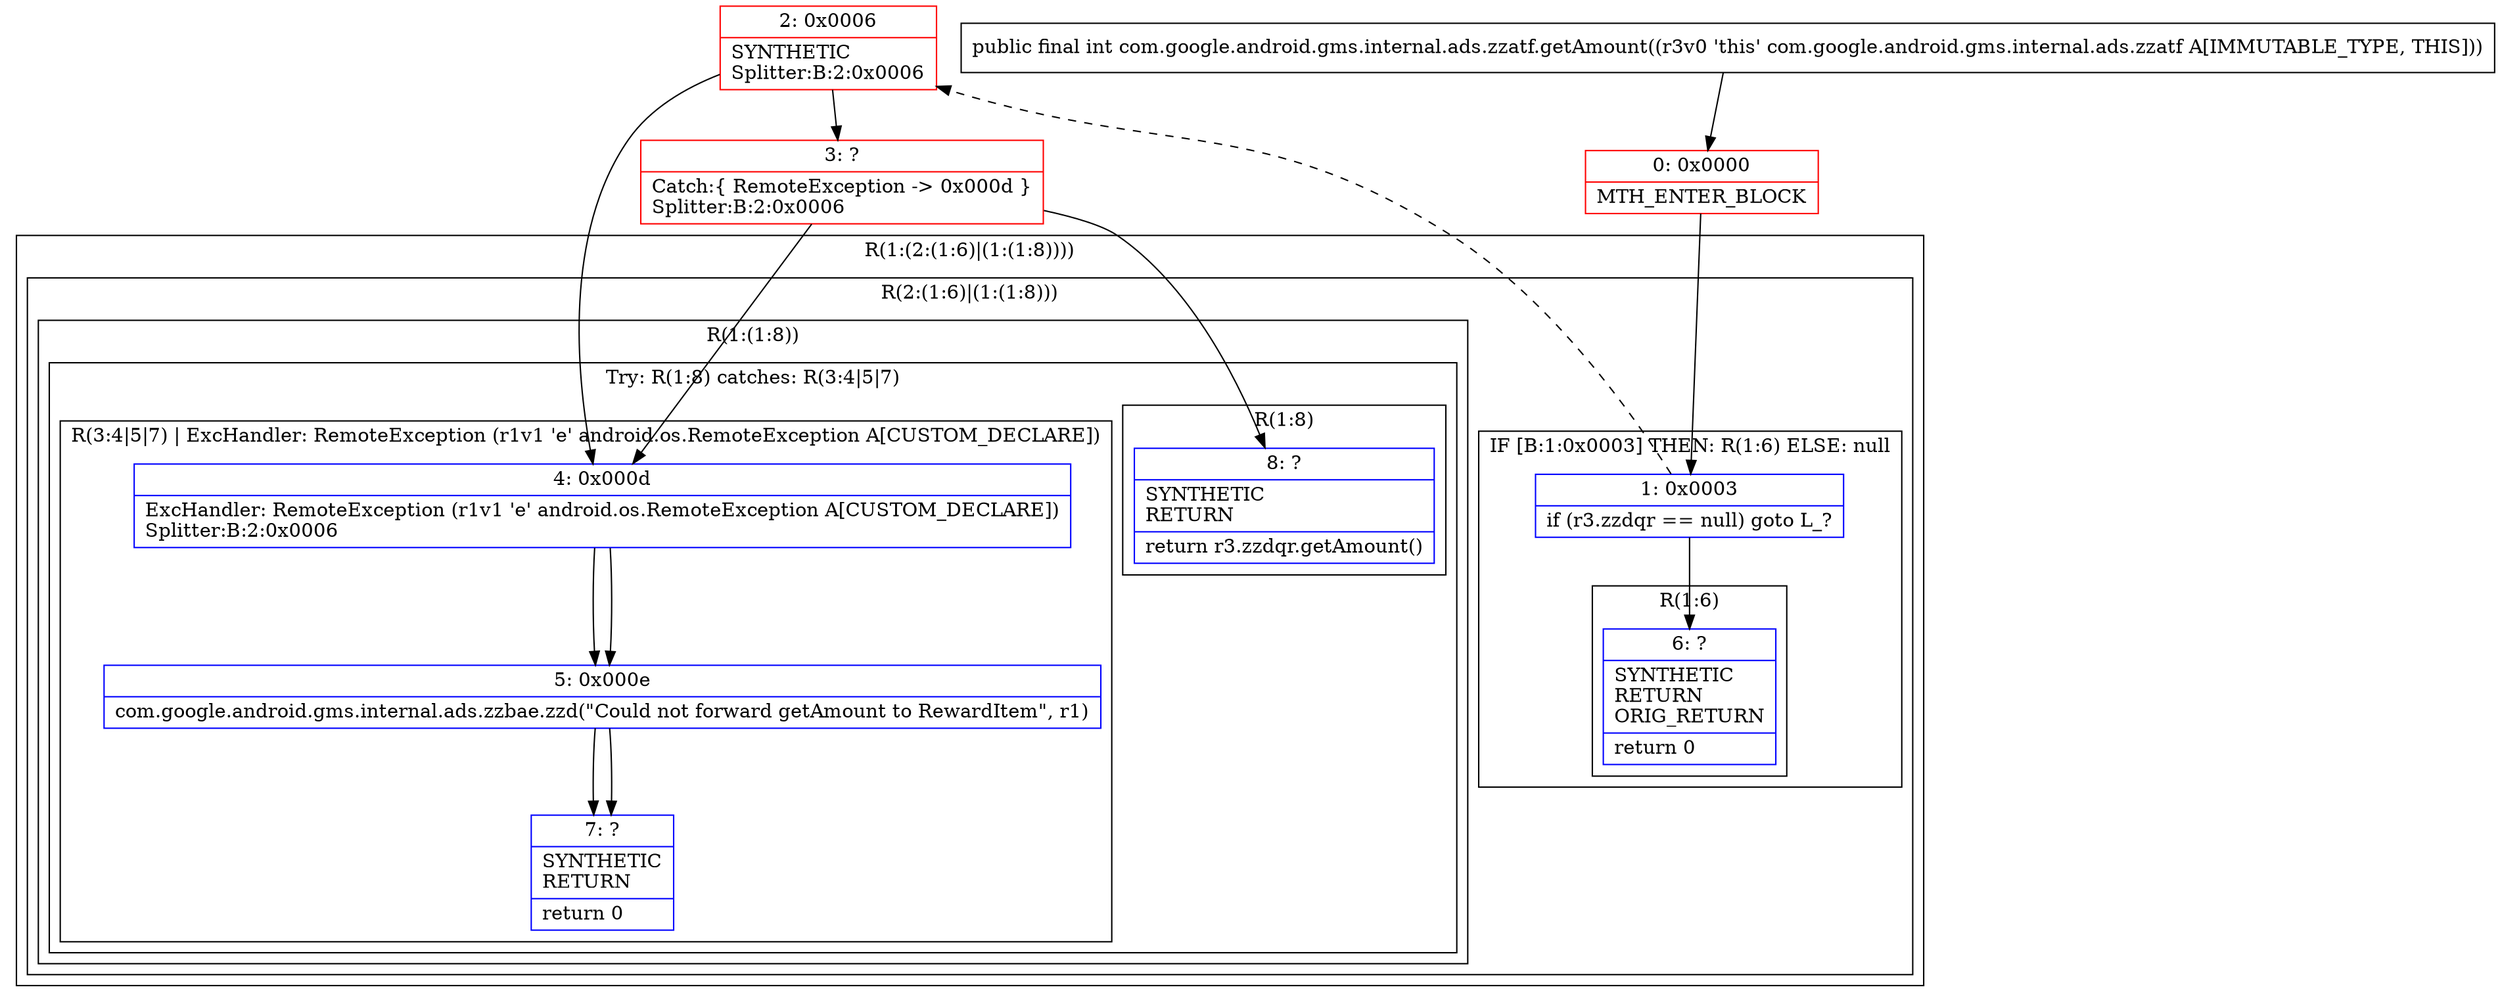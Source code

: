 digraph "CFG forcom.google.android.gms.internal.ads.zzatf.getAmount()I" {
subgraph cluster_Region_244439481 {
label = "R(1:(2:(1:6)|(1:(1:8))))";
node [shape=record,color=blue];
subgraph cluster_Region_1655939601 {
label = "R(2:(1:6)|(1:(1:8)))";
node [shape=record,color=blue];
subgraph cluster_IfRegion_551554422 {
label = "IF [B:1:0x0003] THEN: R(1:6) ELSE: null";
node [shape=record,color=blue];
Node_1 [shape=record,label="{1\:\ 0x0003|if (r3.zzdqr == null) goto L_?\l}"];
subgraph cluster_Region_1881322594 {
label = "R(1:6)";
node [shape=record,color=blue];
Node_6 [shape=record,label="{6\:\ ?|SYNTHETIC\lRETURN\lORIG_RETURN\l|return 0\l}"];
}
}
subgraph cluster_Region_1895757774 {
label = "R(1:(1:8))";
node [shape=record,color=blue];
subgraph cluster_TryCatchRegion_253911274 {
label = "Try: R(1:8) catches: R(3:4|5|7)";
node [shape=record,color=blue];
subgraph cluster_Region_789137349 {
label = "R(1:8)";
node [shape=record,color=blue];
Node_8 [shape=record,label="{8\:\ ?|SYNTHETIC\lRETURN\l|return r3.zzdqr.getAmount()\l}"];
}
subgraph cluster_Region_1257072610 {
label = "R(3:4|5|7) | ExcHandler: RemoteException (r1v1 'e' android.os.RemoteException A[CUSTOM_DECLARE])\l";
node [shape=record,color=blue];
Node_4 [shape=record,label="{4\:\ 0x000d|ExcHandler: RemoteException (r1v1 'e' android.os.RemoteException A[CUSTOM_DECLARE])\lSplitter:B:2:0x0006\l}"];
Node_5 [shape=record,label="{5\:\ 0x000e|com.google.android.gms.internal.ads.zzbae.zzd(\"Could not forward getAmount to RewardItem\", r1)\l}"];
Node_7 [shape=record,label="{7\:\ ?|SYNTHETIC\lRETURN\l|return 0\l}"];
}
}
}
}
}
subgraph cluster_Region_1257072610 {
label = "R(3:4|5|7) | ExcHandler: RemoteException (r1v1 'e' android.os.RemoteException A[CUSTOM_DECLARE])\l";
node [shape=record,color=blue];
Node_4 [shape=record,label="{4\:\ 0x000d|ExcHandler: RemoteException (r1v1 'e' android.os.RemoteException A[CUSTOM_DECLARE])\lSplitter:B:2:0x0006\l}"];
Node_5 [shape=record,label="{5\:\ 0x000e|com.google.android.gms.internal.ads.zzbae.zzd(\"Could not forward getAmount to RewardItem\", r1)\l}"];
Node_7 [shape=record,label="{7\:\ ?|SYNTHETIC\lRETURN\l|return 0\l}"];
}
Node_0 [shape=record,color=red,label="{0\:\ 0x0000|MTH_ENTER_BLOCK\l}"];
Node_2 [shape=record,color=red,label="{2\:\ 0x0006|SYNTHETIC\lSplitter:B:2:0x0006\l}"];
Node_3 [shape=record,color=red,label="{3\:\ ?|Catch:\{ RemoteException \-\> 0x000d \}\lSplitter:B:2:0x0006\l}"];
MethodNode[shape=record,label="{public final int com.google.android.gms.internal.ads.zzatf.getAmount((r3v0 'this' com.google.android.gms.internal.ads.zzatf A[IMMUTABLE_TYPE, THIS])) }"];
MethodNode -> Node_0;
Node_1 -> Node_2[style=dashed];
Node_1 -> Node_6;
Node_4 -> Node_5;
Node_5 -> Node_7;
Node_4 -> Node_5;
Node_5 -> Node_7;
Node_0 -> Node_1;
Node_2 -> Node_3;
Node_2 -> Node_4;
Node_3 -> Node_4;
Node_3 -> Node_8;
}

